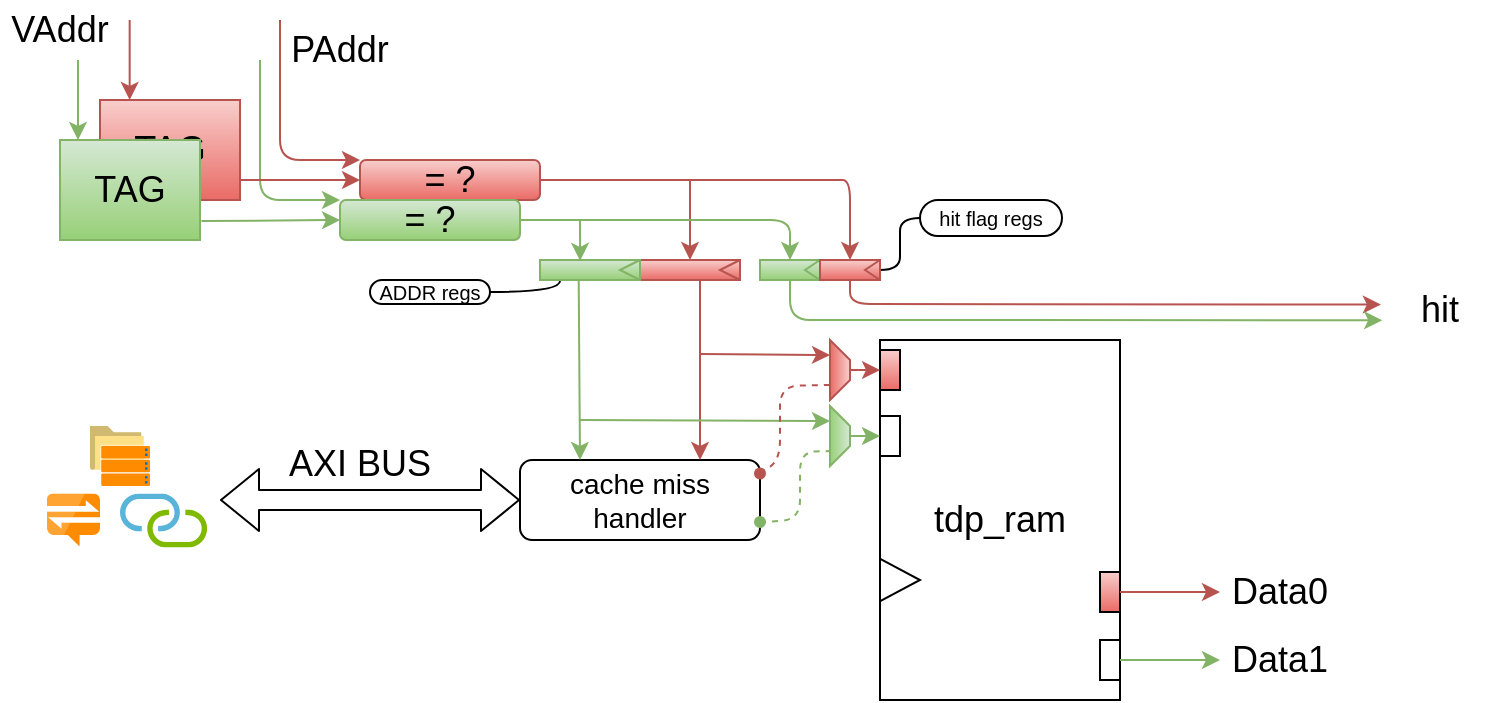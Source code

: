 <mxfile>
    <diagram id="Eyq0IbeXKLM7w7GQ-1GN" name="第 1 页">
        <mxGraphModel dx="290" dy="217" grid="1" gridSize="10" guides="1" tooltips="1" connect="1" arrows="1" fold="1" page="1" pageScale="1" pageWidth="1169" pageHeight="827" math="0" shadow="0">
            <root>
                <mxCell id="0"/>
                <mxCell id="1" parent="0"/>
                <mxCell id="168" value="" style="group" parent="1" vertex="1" connectable="0">
                    <mxGeometry x="590" y="280" width="120" height="180" as="geometry"/>
                </mxCell>
                <mxCell id="137" value="tdp_ram" style="rounded=0;whiteSpace=wrap;html=1;fontSize=18;strokeColor=default;" parent="168" vertex="1">
                    <mxGeometry width="120" height="180" as="geometry"/>
                </mxCell>
                <mxCell id="167" value="" style="endArrow=none;html=1;rounded=0;fontSize=18;entryX=-0.001;entryY=0.607;entryDx=0;entryDy=0;entryPerimeter=0;exitX=-0.001;exitY=0.726;exitDx=0;exitDy=0;exitPerimeter=0;" parent="168" source="137" target="137" edge="1">
                    <mxGeometry width="50" height="50" relative="1" as="geometry">
                        <mxPoint x="-210" y="176" as="sourcePoint"/>
                        <mxPoint x="-160" y="136" as="targetPoint"/>
                        <Array as="points">
                            <mxPoint x="20" y="120"/>
                        </Array>
                    </mxGeometry>
                </mxCell>
                <mxCell id="160" value="" style="rounded=0;whiteSpace=wrap;html=1;fontSize=18;fillColor=#f8cecc;gradientColor=#ea6b66;strokeColor=default;" parent="168" vertex="1">
                    <mxGeometry x="110" y="116" width="10" height="20" as="geometry"/>
                </mxCell>
                <mxCell id="161" value="" style="rounded=0;whiteSpace=wrap;html=1;fontSize=18;" parent="168" vertex="1">
                    <mxGeometry x="110" y="150" width="10" height="20" as="geometry"/>
                </mxCell>
                <mxCell id="122" value="" style="endArrow=classic;html=1;fontSize=18;fillColor=#f8cecc;gradientColor=#ea6b66;strokeColor=#b85450;entryX=0.007;entryY=0.409;entryDx=0;entryDy=0;exitX=0.5;exitY=1;exitDx=0;exitDy=0;entryPerimeter=0;" parent="1" source="112" target="123" edge="1">
                    <mxGeometry width="50" height="50" relative="1" as="geometry">
                        <mxPoint x="681" y="262" as="sourcePoint"/>
                        <mxPoint x="741" y="262" as="targetPoint"/>
                        <Array as="points">
                            <mxPoint x="575" y="262"/>
                        </Array>
                    </mxGeometry>
                </mxCell>
                <mxCell id="162" value="" style="endArrow=classic;html=1;rounded=1;fontSize=18;fillColor=#f8cecc;gradientColor=#ea6b66;strokeColor=#b85450;exitX=1;exitY=0.5;exitDx=0;exitDy=0;entryX=0;entryY=0.5;entryDx=0;entryDy=0;" parent="1" source="160" target="164" edge="1">
                    <mxGeometry width="50" height="50" relative="1" as="geometry">
                        <mxPoint x="730" y="450" as="sourcePoint"/>
                        <mxPoint x="780" y="460" as="targetPoint"/>
                    </mxGeometry>
                </mxCell>
                <mxCell id="124" value="" style="endArrow=classic;html=1;rounded=1;fontSize=18;entryX=0.5;entryY=0;entryDx=0;entryDy=0;fillColor=#f8cecc;gradientColor=#ea6b66;strokeColor=#b85450;" parent="1" edge="1">
                    <mxGeometry width="50" height="50" relative="1" as="geometry">
                        <mxPoint x="495" y="200" as="sourcePoint"/>
                        <mxPoint x="495" y="240" as="targetPoint"/>
                    </mxGeometry>
                </mxCell>
                <mxCell id="82" value="&lt;span style=&quot;font-size: 18px&quot;&gt;TAG&lt;/span&gt;" style="rounded=0;whiteSpace=wrap;html=1;fillColor=#f8cecc;strokeColor=#b85450;gradientColor=#ea6b66;" parent="1" vertex="1">
                    <mxGeometry x="200" y="160" width="70" height="50" as="geometry"/>
                </mxCell>
                <mxCell id="81" value="&lt;span style=&quot;font-size: 18px&quot;&gt;TAG&lt;/span&gt;" style="rounded=0;whiteSpace=wrap;html=1;fillColor=#d5e8d4;gradientColor=#97d077;strokeColor=#82b366;" parent="1" vertex="1">
                    <mxGeometry x="180" y="180" width="70" height="50" as="geometry"/>
                </mxCell>
                <mxCell id="83" value="" style="endArrow=classic;html=1;fontSize=18;fillColor=#d5e8d4;gradientColor=#97d077;strokeColor=#82b366;" parent="1" edge="1">
                    <mxGeometry width="50" height="50" relative="1" as="geometry">
                        <mxPoint x="189" y="140" as="sourcePoint"/>
                        <mxPoint x="189" y="180" as="targetPoint"/>
                    </mxGeometry>
                </mxCell>
                <mxCell id="84" value="" style="endArrow=classic;html=1;fontSize=18;fillColor=#f8cecc;gradientColor=#ea6b66;strokeColor=#b85450;" parent="1" edge="1">
                    <mxGeometry width="50" height="50" relative="1" as="geometry">
                        <mxPoint x="214.83" y="120" as="sourcePoint"/>
                        <mxPoint x="214.83" y="160" as="targetPoint"/>
                    </mxGeometry>
                </mxCell>
                <mxCell id="85" value="VAddr" style="text;html=1;strokeColor=none;fillColor=none;align=center;verticalAlign=middle;whiteSpace=wrap;rounded=0;fontSize=18;" parent="1" vertex="1">
                    <mxGeometry x="150" y="110" width="60" height="30" as="geometry"/>
                </mxCell>
                <mxCell id="86" value="" style="endArrow=classic;html=1;fontSize=18;exitX=1.01;exitY=0.811;exitDx=0;exitDy=0;exitPerimeter=0;entryX=0;entryY=0.5;entryDx=0;entryDy=0;fillColor=#d5e8d4;gradientColor=#97d077;strokeColor=#82b366;" parent="1" source="81" target="90" edge="1">
                    <mxGeometry width="50" height="50" relative="1" as="geometry">
                        <mxPoint x="350" y="220" as="sourcePoint"/>
                        <mxPoint x="380" y="220" as="targetPoint"/>
                    </mxGeometry>
                </mxCell>
                <mxCell id="87" value="" style="endArrow=classic;html=1;fontSize=18;exitX=1.003;exitY=0.856;exitDx=0;exitDy=0;exitPerimeter=0;fillColor=#f8cecc;gradientColor=#ea6b66;strokeColor=#b85450;startArrow=none;" parent="1" source="91" edge="1">
                    <mxGeometry width="50" height="50" relative="1" as="geometry">
                        <mxPoint x="270.0" y="200.48" as="sourcePoint"/>
                        <mxPoint x="399.79" y="200" as="targetPoint"/>
                    </mxGeometry>
                </mxCell>
                <mxCell id="88" value="" style="endArrow=classic;html=1;fontSize=18;entryX=0;entryY=0;entryDx=0;entryDy=0;fillColor=#d5e8d4;gradientColor=#97d077;strokeColor=#82b366;" parent="1" target="90" edge="1">
                    <mxGeometry width="50" height="50" relative="1" as="geometry">
                        <mxPoint x="280" y="140" as="sourcePoint"/>
                        <mxPoint x="350" y="210" as="targetPoint"/>
                        <Array as="points">
                            <mxPoint x="280" y="210"/>
                        </Array>
                    </mxGeometry>
                </mxCell>
                <mxCell id="89" value="" style="endArrow=classic;html=1;fontSize=18;fillColor=#f8cecc;gradientColor=#ea6b66;strokeColor=#b85450;entryX=0;entryY=0;entryDx=0;entryDy=0;" parent="1" target="91" edge="1">
                    <mxGeometry width="50" height="50" relative="1" as="geometry">
                        <mxPoint x="290.0" y="120" as="sourcePoint"/>
                        <mxPoint x="370" y="190" as="targetPoint"/>
                        <Array as="points">
                            <mxPoint x="290" y="190"/>
                        </Array>
                    </mxGeometry>
                </mxCell>
                <mxCell id="91" value="= ?" style="rounded=1;whiteSpace=wrap;html=1;fontSize=18;fillColor=#f8cecc;gradientColor=#ea6b66;strokeColor=#b85450;" parent="1" vertex="1">
                    <mxGeometry x="330" y="190" width="90" height="20" as="geometry"/>
                </mxCell>
                <mxCell id="94" value="" style="endArrow=classic;html=1;fontSize=18;fillColor=#f8cecc;gradientColor=#ea6b66;strokeColor=#b85450;entryX=0;entryY=0.5;entryDx=0;entryDy=0;exitX=1;exitY=0.8;exitDx=0;exitDy=0;exitPerimeter=0;" parent="1" source="82" target="91" edge="1">
                    <mxGeometry width="50" height="50" relative="1" as="geometry">
                        <mxPoint x="224.83" y="130" as="sourcePoint"/>
                        <mxPoint x="224.83" y="170" as="targetPoint"/>
                    </mxGeometry>
                </mxCell>
                <mxCell id="95" value="PAddr" style="text;html=1;strokeColor=none;fillColor=none;align=center;verticalAlign=middle;whiteSpace=wrap;rounded=0;fontSize=18;" parent="1" vertex="1">
                    <mxGeometry x="290" y="120" width="60" height="30" as="geometry"/>
                </mxCell>
                <mxCell id="90" value="= ?" style="rounded=1;whiteSpace=wrap;html=1;fontSize=18;fillColor=#d5e8d4;gradientColor=#97d077;strokeColor=#82b366;" parent="1" vertex="1">
                    <mxGeometry x="320" y="210" width="90" height="20" as="geometry"/>
                </mxCell>
                <mxCell id="97" value="" style="endArrow=classic;html=1;fontSize=18;exitX=1;exitY=0.5;exitDx=0;exitDy=0;entryX=0.5;entryY=0;entryDx=0;entryDy=0;fillColor=#d5e8d4;gradientColor=#97d077;strokeColor=#82b366;" parent="1" source="90" target="107" edge="1">
                    <mxGeometry width="50" height="50" relative="1" as="geometry">
                        <mxPoint x="490" y="220" as="sourcePoint"/>
                        <mxPoint x="600" y="220" as="targetPoint"/>
                        <Array as="points">
                            <mxPoint x="545" y="220"/>
                        </Array>
                    </mxGeometry>
                </mxCell>
                <mxCell id="110" value="" style="group;fillColor=#d5e8d4;gradientColor=#97d077;strokeColor=#82b366;" parent="1" vertex="1" connectable="0">
                    <mxGeometry x="530" y="240" width="30" height="10" as="geometry"/>
                </mxCell>
                <mxCell id="111" value="" style="group;fillColor=#f8cecc;gradientColor=#ea6b66;strokeColor=#b85450;container=0;" parent="1" vertex="1" connectable="0">
                    <mxGeometry x="560" y="240" width="30" height="10" as="geometry"/>
                </mxCell>
                <mxCell id="114" value="" style="endArrow=classic;html=1;fontSize=18;fillColor=#f8cecc;gradientColor=#ea6b66;strokeColor=#b85450;entryX=0.5;entryY=0;entryDx=0;entryDy=0;exitX=1;exitY=0.5;exitDx=0;exitDy=0;" parent="1" source="91" target="112" edge="1">
                    <mxGeometry width="50" height="50" relative="1" as="geometry">
                        <mxPoint x="280" y="210" as="sourcePoint"/>
                        <mxPoint x="340" y="210" as="targetPoint"/>
                        <Array as="points">
                            <mxPoint x="560" y="200"/>
                            <mxPoint x="575" y="200"/>
                        </Array>
                    </mxGeometry>
                </mxCell>
                <mxCell id="115" value="" style="endArrow=classic;html=1;rounded=0;fontSize=10;entryX=0.401;entryY=0.043;entryDx=0;entryDy=0;entryPerimeter=0;fillColor=#d5e8d4;gradientColor=#97d077;strokeColor=#82b366;" parent="1" edge="1">
                    <mxGeometry width="50" height="50" relative="1" as="geometry">
                        <mxPoint x="440" y="220" as="sourcePoint"/>
                        <mxPoint x="440.05" y="240.43" as="targetPoint"/>
                    </mxGeometry>
                </mxCell>
                <mxCell id="116" value="ADDR regs" style="whiteSpace=wrap;html=1;rounded=1;arcSize=50;align=center;verticalAlign=middle;strokeWidth=1;autosize=1;spacing=4;treeFolding=1;treeMoving=1;newEdgeStyle={&quot;edgeStyle&quot;:&quot;entityRelationEdgeStyle&quot;,&quot;startArrow&quot;:&quot;none&quot;,&quot;endArrow&quot;:&quot;none&quot;,&quot;segment&quot;:10,&quot;curved&quot;:1};fontSize=10;rotation=0;" parent="1" vertex="1">
                    <mxGeometry x="335" y="250" width="60" height="12" as="geometry"/>
                </mxCell>
                <mxCell id="117" value="" style="edgeStyle=entityRelationEdgeStyle;startArrow=none;endArrow=none;segment=10;curved=1;rounded=0;fontSize=10;exitX=0;exitY=0.5;exitDx=0;exitDy=0;" parent="1" target="116" edge="1">
                    <mxGeometry relative="1" as="geometry">
                        <mxPoint x="420" y="245.0" as="sourcePoint"/>
                    </mxGeometry>
                </mxCell>
                <mxCell id="119" value="hit flag regs" style="whiteSpace=wrap;html=1;rounded=1;arcSize=50;align=center;verticalAlign=middle;strokeWidth=1;autosize=1;spacing=4;treeFolding=1;treeMoving=1;newEdgeStyle={&quot;edgeStyle&quot;:&quot;entityRelationEdgeStyle&quot;,&quot;startArrow&quot;:&quot;none&quot;,&quot;endArrow&quot;:&quot;none&quot;,&quot;segment&quot;:10,&quot;curved&quot;:1};fontSize=10;rotation=0;" parent="1" vertex="1">
                    <mxGeometry x="610" y="210" width="71" height="18" as="geometry"/>
                </mxCell>
                <mxCell id="120" value="" style="edgeStyle=entityRelationEdgeStyle;startArrow=none;endArrow=none;segment=10;curved=1;rounded=0;fontSize=10;exitX=1;exitY=0.5;exitDx=0;exitDy=0;" parent="1" source="112" target="119" edge="1">
                    <mxGeometry relative="1" as="geometry">
                        <mxPoint x="650" y="240" as="sourcePoint"/>
                    </mxGeometry>
                </mxCell>
                <mxCell id="121" value="" style="endArrow=classic;html=1;rounded=1;fontSize=10;exitX=0.5;exitY=1;exitDx=0;exitDy=0;entryX=0.018;entryY=0.671;entryDx=0;entryDy=0;entryPerimeter=0;fillColor=#d5e8d4;gradientColor=#97d077;strokeColor=#82b366;" parent="1" source="107" target="123" edge="1">
                    <mxGeometry width="50" height="50" relative="1" as="geometry">
                        <mxPoint x="340" y="260" as="sourcePoint"/>
                        <mxPoint x="741" y="270" as="targetPoint"/>
                        <Array as="points">
                            <mxPoint x="545" y="270"/>
                        </Array>
                    </mxGeometry>
                </mxCell>
                <mxCell id="123" value="&lt;font style=&quot;font-size: 18px&quot;&gt;hit&lt;/font&gt;" style="text;html=1;strokeColor=none;fillColor=none;align=center;verticalAlign=middle;whiteSpace=wrap;rounded=0;fontSize=10;" parent="1" vertex="1">
                    <mxGeometry x="840" y="250" width="60" height="30" as="geometry"/>
                </mxCell>
                <mxCell id="131" value="" style="sketch=0;aspect=fixed;html=1;points=[];align=center;image;fontSize=12;image=img/lib/mscae/AzureFXTEdgeFiler.svg;" parent="1" vertex="1">
                    <mxGeometry x="195" y="323" width="30" height="30" as="geometry"/>
                </mxCell>
                <mxCell id="132" value="" style="sketch=0;aspect=fixed;html=1;points=[];align=center;image;fontSize=12;image=img/lib/mscae/Notification_Hubs.svg;" parent="1" vertex="1">
                    <mxGeometry x="173.5" y="356.75" width="26.5" height="26.5" as="geometry"/>
                </mxCell>
                <mxCell id="133" value="" style="sketch=0;aspect=fixed;html=1;points=[];align=center;image;fontSize=12;image=img/lib/mscae/Connection.svg;" parent="1" vertex="1">
                    <mxGeometry x="210" y="356.75" width="43.55" height="27" as="geometry"/>
                </mxCell>
                <mxCell id="134" value="" style="rounded=1;whiteSpace=wrap;html=1;fontSize=18;" parent="1" vertex="1">
                    <mxGeometry x="410" y="340" width="120" height="40" as="geometry"/>
                </mxCell>
                <mxCell id="135" value="" style="endArrow=classic;html=1;rounded=1;fontSize=18;exitX=0.387;exitY=0.987;exitDx=0;exitDy=0;exitPerimeter=0;entryX=0.25;entryY=0;entryDx=0;entryDy=0;fillColor=#d5e8d4;gradientColor=#97d077;strokeColor=#82b366;" parent="1" target="134" edge="1">
                    <mxGeometry width="50" height="50" relative="1" as="geometry">
                        <mxPoint x="439.35" y="249.87" as="sourcePoint"/>
                        <mxPoint x="439" y="370" as="targetPoint"/>
                    </mxGeometry>
                </mxCell>
                <mxCell id="136" value="" style="endArrow=classic;html=1;rounded=1;fontSize=18;entryX=0.75;entryY=0;entryDx=0;entryDy=0;fillColor=#f8cecc;gradientColor=#ea6b66;strokeColor=#b85450;exitDx=0;exitDy=0;exitPerimeter=0;startArrow=none;" parent="1" target="134" edge="1">
                    <mxGeometry width="50" height="50" relative="1" as="geometry">
                        <mxPoint x="500.0" y="285" as="sourcePoint"/>
                        <mxPoint x="505" y="250" as="targetPoint"/>
                    </mxGeometry>
                </mxCell>
                <mxCell id="138" value="" style="shape=flexArrow;endArrow=classic;startArrow=classic;html=1;rounded=1;fontSize=18;entryX=0;entryY=0.5;entryDx=0;entryDy=0;" parent="1" target="134" edge="1">
                    <mxGeometry width="100" height="100" relative="1" as="geometry">
                        <mxPoint x="260" y="360" as="sourcePoint"/>
                        <mxPoint x="400" y="370" as="targetPoint"/>
                    </mxGeometry>
                </mxCell>
                <mxCell id="139" value="AXI BUS" style="text;html=1;strokeColor=none;fillColor=none;align=center;verticalAlign=middle;whiteSpace=wrap;rounded=0;fontSize=18;" parent="1" vertex="1">
                    <mxGeometry x="290" y="326.75" width="80" height="30" as="geometry"/>
                </mxCell>
                <mxCell id="140" value="" style="shape=trapezoid;perimeter=trapezoidPerimeter;whiteSpace=wrap;html=1;fixedSize=1;fontSize=18;size=10;rotation=90;fillColor=#f8cecc;gradientColor=#ea6b66;strokeColor=#b85450;" parent="1" vertex="1">
                    <mxGeometry x="555" y="290" width="30" height="10" as="geometry"/>
                </mxCell>
                <mxCell id="141" value="" style="shape=trapezoid;perimeter=trapezoidPerimeter;whiteSpace=wrap;html=1;fixedSize=1;fontSize=18;size=10;rotation=90;fillColor=#d5e8d4;gradientColor=#97d077;strokeColor=#82b366;" parent="1" vertex="1">
                    <mxGeometry x="555" y="323" width="30" height="10" as="geometry"/>
                </mxCell>
                <mxCell id="146" value="" style="rounded=0;whiteSpace=wrap;html=1;fontSize=18;fillColor=#f8cecc;gradientColor=#ea6b66;strokeColor=default;" parent="1" vertex="1">
                    <mxGeometry x="590" y="285" width="10" height="20" as="geometry"/>
                </mxCell>
                <mxCell id="147" value="" style="rounded=0;whiteSpace=wrap;html=1;fontSize=18;" parent="1" vertex="1">
                    <mxGeometry x="590" y="318" width="10" height="20" as="geometry"/>
                </mxCell>
                <mxCell id="148" value="" style="endArrow=classic;html=1;rounded=1;fontSize=18;entryX=0.25;entryY=1;entryDx=0;entryDy=0;fillColor=#d5e8d4;gradientColor=#97d077;strokeColor=#82b366;" parent="1" target="141" edge="1">
                    <mxGeometry width="50" height="50" relative="1" as="geometry">
                        <mxPoint x="440.0" y="320" as="sourcePoint"/>
                        <mxPoint x="560" y="320" as="targetPoint"/>
                    </mxGeometry>
                </mxCell>
                <mxCell id="150" value="" style="endArrow=classic;html=1;rounded=1;fontSize=18;entryX=0.25;entryY=1;entryDx=0;entryDy=0;fillColor=#f8cecc;gradientColor=#ea6b66;strokeColor=#b85450;" parent="1" target="140" edge="1">
                    <mxGeometry width="50" height="50" relative="1" as="geometry">
                        <mxPoint x="500" y="287" as="sourcePoint"/>
                        <mxPoint x="510" y="350" as="targetPoint"/>
                    </mxGeometry>
                </mxCell>
                <mxCell id="152" value="" style="endArrow=none;html=1;rounded=1;fontSize=18;fillColor=#f8cecc;gradientColor=#ea6b66;strokeColor=#b85450;exitX=0.6;exitY=1;exitDx=0;exitDy=0;exitPerimeter=0;" parent="1" edge="1">
                    <mxGeometry width="50" height="50" relative="1" as="geometry">
                        <mxPoint x="500" y="250" as="sourcePoint"/>
                        <mxPoint x="500" y="285" as="targetPoint"/>
                    </mxGeometry>
                </mxCell>
                <mxCell id="153" value="" style="endArrow=none;dashed=1;html=1;rounded=1;fontSize=18;entryX=0.75;entryY=1;entryDx=0;entryDy=0;fillColor=#f8cecc;gradientColor=#ea6b66;strokeColor=#b85450;" parent="1" source="154" target="140" edge="1">
                    <mxGeometry width="50" height="50" relative="1" as="geometry">
                        <mxPoint x="500" y="520" as="sourcePoint"/>
                        <mxPoint x="550" y="470" as="targetPoint"/>
                        <Array as="points">
                            <mxPoint x="540" y="340"/>
                            <mxPoint x="540" y="303"/>
                        </Array>
                    </mxGeometry>
                </mxCell>
                <mxCell id="154" value="" style="shape=waypoint;sketch=0;fillStyle=solid;size=6;pointerEvents=1;points=[];fillColor=#f8cecc;resizable=0;rotatable=0;perimeter=centerPerimeter;snapToPoint=1;fontSize=18;strokeColor=#b85450;gradientColor=#ea6b66;" parent="1" vertex="1">
                    <mxGeometry x="510" y="326.75" width="40" height="40" as="geometry"/>
                </mxCell>
                <mxCell id="155" value="" style="shape=waypoint;sketch=0;fillStyle=solid;size=6;pointerEvents=1;points=[];resizable=0;rotatable=0;perimeter=centerPerimeter;snapToPoint=1;fontSize=18;fillColor=#d5e8d4;gradientColor=#97d077;strokeColor=#82b366;" parent="1" vertex="1">
                    <mxGeometry x="510" y="351" width="40" height="40" as="geometry"/>
                </mxCell>
                <mxCell id="156" value="" style="endArrow=none;dashed=1;html=1;rounded=1;fontSize=18;entryX=0.75;entryY=1;entryDx=0;entryDy=0;fillColor=#d5e8d4;gradientColor=#97d077;strokeColor=#82b366;" parent="1" source="155" target="141" edge="1">
                    <mxGeometry width="50" height="50" relative="1" as="geometry">
                        <mxPoint x="520" y="400" as="sourcePoint"/>
                        <mxPoint x="570" y="350" as="targetPoint"/>
                        <Array as="points">
                            <mxPoint x="550" y="370"/>
                            <mxPoint x="550" y="336"/>
                        </Array>
                    </mxGeometry>
                </mxCell>
                <mxCell id="157" value="" style="endArrow=classic;html=1;rounded=1;fontSize=18;exitX=0.5;exitY=0;exitDx=0;exitDy=0;entryX=0;entryY=0.5;entryDx=0;entryDy=0;fillColor=#d5e8d4;gradientColor=#97d077;strokeColor=#82b366;" parent="1" source="141" target="147" edge="1">
                    <mxGeometry width="50" height="50" relative="1" as="geometry">
                        <mxPoint x="540" y="330" as="sourcePoint"/>
                        <mxPoint x="590" y="280" as="targetPoint"/>
                    </mxGeometry>
                </mxCell>
                <mxCell id="158" value="" style="endArrow=classic;html=1;rounded=1;fontSize=18;fillColor=#f8cecc;gradientColor=#ea6b66;strokeColor=#b85450;exitX=0.5;exitY=0;exitDx=0;exitDy=0;" parent="1" source="140" target="146" edge="1">
                    <mxGeometry width="50" height="50" relative="1" as="geometry">
                        <mxPoint x="540" y="298" as="sourcePoint"/>
                        <mxPoint x="575.0" y="297.5" as="targetPoint"/>
                    </mxGeometry>
                </mxCell>
                <mxCell id="163" value="" style="endArrow=classic;html=1;rounded=1;fontSize=18;exitX=1;exitY=0.5;exitDx=0;exitDy=0;entryX=0;entryY=0.5;entryDx=0;entryDy=0;fillColor=#d5e8d4;gradientColor=#97d077;strokeColor=#82b366;" parent="1" source="161" target="165" edge="1">
                    <mxGeometry width="50" height="50" relative="1" as="geometry">
                        <mxPoint x="870" y="570" as="sourcePoint"/>
                        <mxPoint x="780" y="490" as="targetPoint"/>
                    </mxGeometry>
                </mxCell>
                <mxCell id="164" value="Data0" style="text;html=1;strokeColor=none;fillColor=none;align=center;verticalAlign=middle;whiteSpace=wrap;rounded=0;fontSize=18;" parent="1" vertex="1">
                    <mxGeometry x="760" y="391" width="60" height="30" as="geometry"/>
                </mxCell>
                <mxCell id="165" value="Data1" style="text;html=1;strokeColor=none;fillColor=none;align=center;verticalAlign=middle;whiteSpace=wrap;rounded=0;fontSize=18;" parent="1" vertex="1">
                    <mxGeometry x="760" y="425" width="60" height="30" as="geometry"/>
                </mxCell>
                <mxCell id="176" value="" style="rounded=0;whiteSpace=wrap;html=1;fontSize=18;strokeColor=#b85450;fillColor=#f8cecc;gradientColor=#ea6b66;" parent="1" vertex="1">
                    <mxGeometry x="470" y="240" width="50" height="10" as="geometry"/>
                </mxCell>
                <mxCell id="177" value="" style="rounded=0;whiteSpace=wrap;html=1;fontSize=18;strokeColor=#82b366;fillColor=#d5e8d4;gradientColor=#97d077;" parent="1" vertex="1">
                    <mxGeometry x="420" y="240" width="50" height="10" as="geometry"/>
                </mxCell>
                <mxCell id="178" value="" style="endArrow=none;html=1;rounded=0;fontSize=18;entryX=1;entryY=0;entryDx=0;entryDy=0;exitX=1;exitY=1;exitDx=0;exitDy=0;fillColor=#d5e8d4;gradientColor=#97d077;strokeColor=#82b366;" parent="1" source="177" target="177" edge="1">
                    <mxGeometry width="50" height="50" relative="1" as="geometry">
                        <mxPoint x="350" y="340" as="sourcePoint"/>
                        <mxPoint x="400" y="290" as="targetPoint"/>
                        <Array as="points">
                            <mxPoint x="460" y="245"/>
                        </Array>
                    </mxGeometry>
                </mxCell>
                <mxCell id="179" value="" style="endArrow=none;html=1;rounded=0;fontSize=18;entryX=1;entryY=0;entryDx=0;entryDy=0;exitX=1;exitY=1;exitDx=0;exitDy=0;fillColor=#f8cecc;gradientColor=#ea6b66;strokeColor=#b85450;" parent="1" edge="1">
                    <mxGeometry width="50" height="50" relative="1" as="geometry">
                        <mxPoint x="520" y="250.0" as="sourcePoint"/>
                        <mxPoint x="520" y="240.0" as="targetPoint"/>
                        <Array as="points">
                            <mxPoint x="510" y="245"/>
                        </Array>
                    </mxGeometry>
                </mxCell>
                <mxCell id="107" value="" style="rounded=0;whiteSpace=wrap;html=1;fontSize=18;fillColor=#d5e8d4;gradientColor=#97d077;strokeColor=#82b366;" parent="1" vertex="1">
                    <mxGeometry x="530" y="240" width="30" height="10" as="geometry"/>
                </mxCell>
                <mxCell id="109" value="" style="endArrow=none;html=1;rounded=0;fontSize=10;entryX=1;entryY=0;entryDx=0;entryDy=0;exitX=1;exitY=1;exitDx=0;exitDy=0;fillColor=#d5e8d4;gradientColor=#97d077;strokeColor=#82b366;" parent="1" source="107" target="107" edge="1">
                    <mxGeometry width="50" height="50" relative="1" as="geometry">
                        <mxPoint x="515" y="246.667" as="sourcePoint"/>
                        <mxPoint x="533.75" y="230" as="targetPoint"/>
                        <Array as="points">
                            <mxPoint x="552.5" y="245"/>
                        </Array>
                    </mxGeometry>
                </mxCell>
                <mxCell id="112" value="" style="rounded=0;whiteSpace=wrap;html=1;fontSize=18;fillColor=#f8cecc;gradientColor=#ea6b66;strokeColor=#b85450;" parent="1" vertex="1">
                    <mxGeometry x="560" y="240" width="30" height="10" as="geometry"/>
                </mxCell>
                <mxCell id="113" value="" style="endArrow=none;html=1;rounded=0;fontSize=10;entryX=1;entryY=0;entryDx=0;entryDy=0;exitX=1;exitY=1;exitDx=0;exitDy=0;fillColor=#f8cecc;gradientColor=#ea6b66;strokeColor=#b85450;" parent="1" source="112" target="112" edge="1">
                    <mxGeometry width="50" height="50" relative="1" as="geometry">
                        <mxPoint x="545" y="246.667" as="sourcePoint"/>
                        <mxPoint x="563.75" y="230" as="targetPoint"/>
                        <Array as="points">
                            <mxPoint x="582.5" y="245"/>
                        </Array>
                    </mxGeometry>
                </mxCell>
                <mxCell id="180" value="&lt;font style=&quot;font-size: 14px&quot;&gt;cache miss&lt;br&gt;handler&lt;/font&gt;" style="text;html=1;strokeColor=none;fillColor=none;align=center;verticalAlign=middle;whiteSpace=wrap;rounded=0;" parent="1" vertex="1">
                    <mxGeometry x="425" y="340" width="90" height="40" as="geometry"/>
                </mxCell>
            </root>
        </mxGraphModel>
    </diagram>
</mxfile>